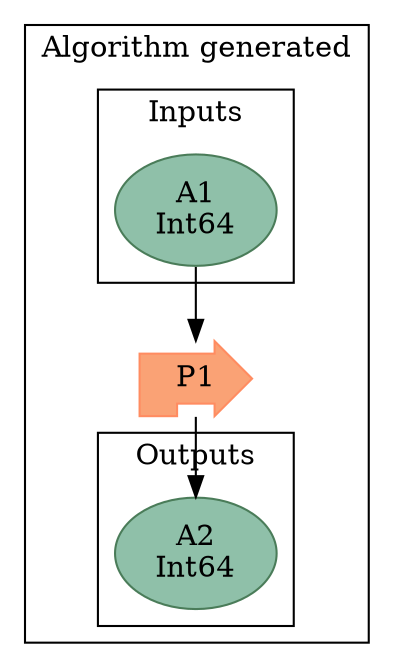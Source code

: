 digraph { layout=dot; compound=true;
subgraph cluster_provider_1 {
label="Algorithm generated"
subgraph cluster_provider_1_inputs {
label="Inputs"
provider_1__artifact_2 [label="A1\nInt64",shape="ellipse",style="filled",color="#4a7c59",fillcolor="#8fc0a9"]
} // cluster_provider_1_inputs
subgraph cluster_provider_1_outputs {
label="Outputs"
provider_1__artifact_3 [label="A2\nInt64",shape="ellipse",style="filled",color="#4a7c59",fillcolor="#8fc0a9"]
} // cluster_provider_1_outputs
 // before providers
provider_1__promote_4 [shape="rpromoter",label="P1",style="filled",color="#ff8c61",fillcolor="#faa275"]
} // cluster_provider_1

provider_1__promote_4 -> provider_1__artifact_3
provider_1__artifact_2 -> provider_1__promote_4
}
